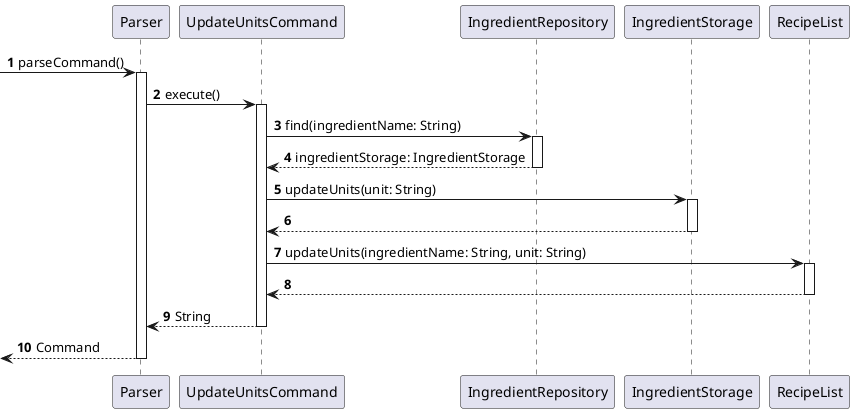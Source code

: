 @startuml
'https://plantuml.com/sequence-diagram

autonumber

-> Parser: parseCommand()
activate Parser

Parser -> UpdateUnitsCommand: execute()
activate UpdateUnitsCommand

UpdateUnitsCommand -> IngredientRepository: find(ingredientName: String)
activate IngredientRepository

IngredientRepository --> UpdateUnitsCommand: ingredientStorage: IngredientStorage
deactivate IngredientRepository

UpdateUnitsCommand -> IngredientStorage: updateUnits(unit: String)
activate IngredientStorage

IngredientStorage --> UpdateUnitsCommand
deactivate IngredientStorage

UpdateUnitsCommand -> RecipeList: updateUnits(ingredientName: String, unit: String)
activate RecipeList

RecipeList --> UpdateUnitsCommand:
deactivate RecipeList

UpdateUnitsCommand --> Parser: String
deactivate UpdateUnitsCommand

<-- Parser: Command
deactivate Parser

@enduml